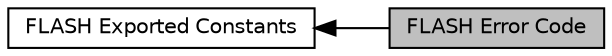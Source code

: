 digraph "FLASH Error Code"
{
  edge [fontname="Helvetica",fontsize="10",labelfontname="Helvetica",labelfontsize="10"];
  node [fontname="Helvetica",fontsize="10",shape=box];
  rankdir=LR;
  Node1 [label="FLASH Error Code",height=0.2,width=0.4,color="black", fillcolor="grey75", style="filled", fontcolor="black",tooltip="FLASH Error Code."];
  Node2 [label="FLASH Exported Constants",height=0.2,width=0.4,color="black", fillcolor="white", style="filled",URL="$group___f_l_a_s_h___exported___constants.html",tooltip=" "];
  Node2->Node1 [shape=plaintext, dir="back", style="solid"];
}
